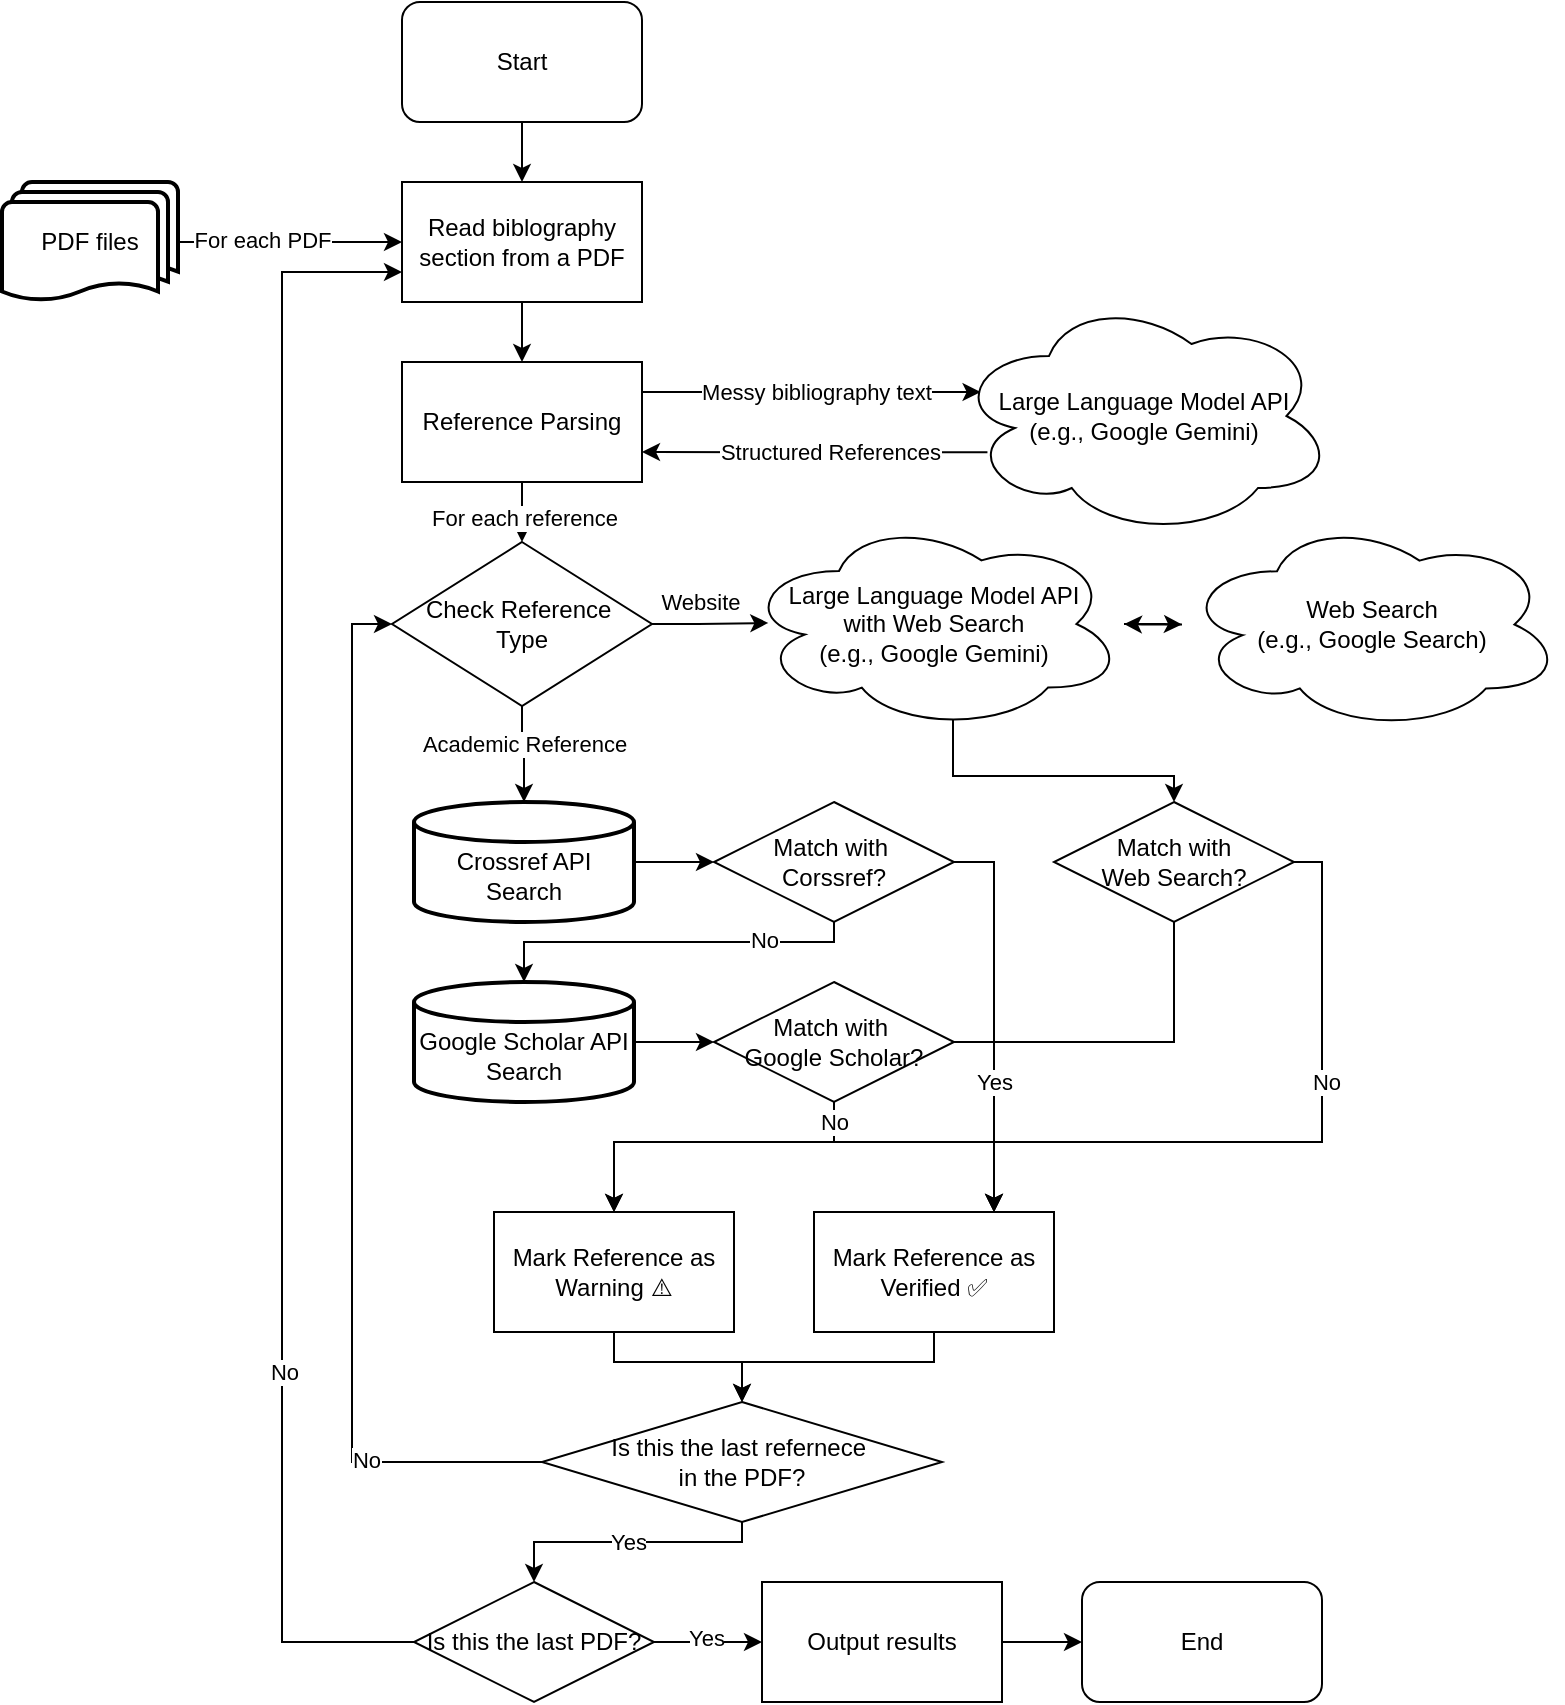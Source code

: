 <mxfile version="24.7.17">
  <diagram name="第 1 页" id="NnWqIRONzR28cQaHmhhL">
    <mxGraphModel dx="1359" dy="668" grid="1" gridSize="10" guides="1" tooltips="1" connect="1" arrows="1" fold="1" page="1" pageScale="1" pageWidth="827" pageHeight="1169" math="0" shadow="0">
      <root>
        <mxCell id="0" />
        <mxCell id="1" parent="0" />
        <mxCell id="DQ2HW3JdWLyfmWPZhTO2-5" value="" style="edgeStyle=orthogonalEdgeStyle;rounded=0;orthogonalLoop=1;jettySize=auto;html=1;" edge="1" parent="1" source="DQ2HW3JdWLyfmWPZhTO2-2" target="DQ2HW3JdWLyfmWPZhTO2-4">
          <mxGeometry relative="1" as="geometry" />
        </mxCell>
        <mxCell id="DQ2HW3JdWLyfmWPZhTO2-58" value="For each PDF" style="edgeLabel;html=1;align=center;verticalAlign=middle;resizable=0;points=[];" vertex="1" connectable="0" parent="DQ2HW3JdWLyfmWPZhTO2-5">
          <mxGeometry x="0.1" y="1" relative="1" as="geometry">
            <mxPoint x="-20" as="offset" />
          </mxGeometry>
        </mxCell>
        <mxCell id="DQ2HW3JdWLyfmWPZhTO2-2" value="PDF files" style="strokeWidth=2;html=1;shape=mxgraph.flowchart.multi-document;whiteSpace=wrap;" vertex="1" parent="1">
          <mxGeometry x="30" y="100" width="88" height="60" as="geometry" />
        </mxCell>
        <mxCell id="DQ2HW3JdWLyfmWPZhTO2-6" value="" style="edgeStyle=orthogonalEdgeStyle;rounded=0;orthogonalLoop=1;jettySize=auto;html=1;" edge="1" parent="1" source="DQ2HW3JdWLyfmWPZhTO2-3" target="DQ2HW3JdWLyfmWPZhTO2-4">
          <mxGeometry relative="1" as="geometry" />
        </mxCell>
        <mxCell id="DQ2HW3JdWLyfmWPZhTO2-3" value="Start" style="rounded=1;whiteSpace=wrap;html=1;" vertex="1" parent="1">
          <mxGeometry x="230" y="10" width="120" height="60" as="geometry" />
        </mxCell>
        <mxCell id="DQ2HW3JdWLyfmWPZhTO2-108" style="edgeStyle=orthogonalEdgeStyle;rounded=0;orthogonalLoop=1;jettySize=auto;html=1;exitX=0.5;exitY=1;exitDx=0;exitDy=0;entryX=0.5;entryY=0;entryDx=0;entryDy=0;" edge="1" parent="1" source="DQ2HW3JdWLyfmWPZhTO2-4" target="DQ2HW3JdWLyfmWPZhTO2-38">
          <mxGeometry relative="1" as="geometry" />
        </mxCell>
        <mxCell id="DQ2HW3JdWLyfmWPZhTO2-4" value="Read biblography section from a PDF" style="rounded=0;whiteSpace=wrap;html=1;" vertex="1" parent="1">
          <mxGeometry x="230" y="100" width="120" height="60" as="geometry" />
        </mxCell>
        <mxCell id="DQ2HW3JdWLyfmWPZhTO2-110" style="edgeStyle=orthogonalEdgeStyle;rounded=0;orthogonalLoop=1;jettySize=auto;html=1;entryX=1;entryY=0.75;entryDx=0;entryDy=0;exitX=0.088;exitY=0.651;exitDx=0;exitDy=0;exitPerimeter=0;" edge="1" parent="1" source="DQ2HW3JdWLyfmWPZhTO2-7" target="DQ2HW3JdWLyfmWPZhTO2-38">
          <mxGeometry relative="1" as="geometry" />
        </mxCell>
        <mxCell id="DQ2HW3JdWLyfmWPZhTO2-112" value="Structured References" style="edgeLabel;html=1;align=center;verticalAlign=middle;resizable=0;points=[];" vertex="1" connectable="0" parent="DQ2HW3JdWLyfmWPZhTO2-110">
          <mxGeometry x="-0.085" relative="1" as="geometry">
            <mxPoint as="offset" />
          </mxGeometry>
        </mxCell>
        <mxCell id="DQ2HW3JdWLyfmWPZhTO2-7" value="&lt;div&gt;Large Language Model API&lt;/div&gt;(e.g., Google Gemini)" style="ellipse;shape=cloud;whiteSpace=wrap;html=1;align=center;" vertex="1" parent="1">
          <mxGeometry x="506" y="157" width="190" height="120" as="geometry" />
        </mxCell>
        <mxCell id="DQ2HW3JdWLyfmWPZhTO2-54" value="" style="edgeStyle=orthogonalEdgeStyle;rounded=0;orthogonalLoop=1;jettySize=auto;html=1;" edge="1" parent="1" source="DQ2HW3JdWLyfmWPZhTO2-38" target="DQ2HW3JdWLyfmWPZhTO2-53">
          <mxGeometry relative="1" as="geometry" />
        </mxCell>
        <mxCell id="DQ2HW3JdWLyfmWPZhTO2-57" value="For each reference" style="edgeLabel;html=1;align=center;verticalAlign=middle;resizable=0;points=[];" vertex="1" connectable="0" parent="DQ2HW3JdWLyfmWPZhTO2-54">
          <mxGeometry x="0.496" y="1" relative="1" as="geometry">
            <mxPoint as="offset" />
          </mxGeometry>
        </mxCell>
        <mxCell id="DQ2HW3JdWLyfmWPZhTO2-38" value="Reference Parsing" style="rounded=0;whiteSpace=wrap;html=1;" vertex="1" parent="1">
          <mxGeometry x="230" y="190" width="120" height="60" as="geometry" />
        </mxCell>
        <mxCell id="DQ2HW3JdWLyfmWPZhTO2-69" style="edgeStyle=orthogonalEdgeStyle;rounded=0;orthogonalLoop=1;jettySize=auto;html=1;entryX=0.75;entryY=0;entryDx=0;entryDy=0;" edge="1" parent="1" source="DQ2HW3JdWLyfmWPZhTO2-45" target="DQ2HW3JdWLyfmWPZhTO2-65">
          <mxGeometry relative="1" as="geometry">
            <mxPoint x="596" y="600" as="targetPoint" />
            <Array as="points">
              <mxPoint x="526" y="440" />
            </Array>
          </mxGeometry>
        </mxCell>
        <mxCell id="DQ2HW3JdWLyfmWPZhTO2-45" value="Match with&amp;nbsp;&lt;div&gt;Corssref?&lt;/div&gt;" style="shape=rhombus;perimeter=rhombusPerimeter;whiteSpace=wrap;html=1;align=center;" vertex="1" parent="1">
          <mxGeometry x="386" y="410" width="120" height="60" as="geometry" />
        </mxCell>
        <mxCell id="DQ2HW3JdWLyfmWPZhTO2-70" style="edgeStyle=orthogonalEdgeStyle;rounded=0;orthogonalLoop=1;jettySize=auto;html=1;entryX=0.75;entryY=0;entryDx=0;entryDy=0;" edge="1" parent="1" source="DQ2HW3JdWLyfmWPZhTO2-46" target="DQ2HW3JdWLyfmWPZhTO2-65">
          <mxGeometry relative="1" as="geometry">
            <Array as="points">
              <mxPoint x="526" y="530" />
            </Array>
          </mxGeometry>
        </mxCell>
        <mxCell id="DQ2HW3JdWLyfmWPZhTO2-73" style="edgeStyle=orthogonalEdgeStyle;rounded=0;orthogonalLoop=1;jettySize=auto;html=1;entryX=0.5;entryY=0;entryDx=0;entryDy=0;" edge="1" parent="1" source="DQ2HW3JdWLyfmWPZhTO2-46" target="DQ2HW3JdWLyfmWPZhTO2-72">
          <mxGeometry relative="1" as="geometry">
            <Array as="points">
              <mxPoint x="446" y="580" />
              <mxPoint x="336" y="580" />
            </Array>
          </mxGeometry>
        </mxCell>
        <mxCell id="DQ2HW3JdWLyfmWPZhTO2-74" value="No" style="edgeLabel;html=1;align=center;verticalAlign=middle;resizable=0;points=[];" vertex="1" connectable="0" parent="DQ2HW3JdWLyfmWPZhTO2-73">
          <mxGeometry x="-0.335" relative="1" as="geometry">
            <mxPoint x="35" y="-10" as="offset" />
          </mxGeometry>
        </mxCell>
        <mxCell id="DQ2HW3JdWLyfmWPZhTO2-46" value="Match with&amp;nbsp;&lt;div&gt;Google Scholar?&lt;/div&gt;" style="shape=rhombus;perimeter=rhombusPerimeter;whiteSpace=wrap;html=1;align=center;" vertex="1" parent="1">
          <mxGeometry x="386" y="500" width="120" height="60" as="geometry" />
        </mxCell>
        <mxCell id="DQ2HW3JdWLyfmWPZhTO2-59" value="" style="edgeStyle=orthogonalEdgeStyle;rounded=0;orthogonalLoop=1;jettySize=auto;html=1;" edge="1" parent="1" source="DQ2HW3JdWLyfmWPZhTO2-47" target="DQ2HW3JdWLyfmWPZhTO2-45">
          <mxGeometry relative="1" as="geometry" />
        </mxCell>
        <mxCell id="DQ2HW3JdWLyfmWPZhTO2-47" value="&lt;div&gt;&lt;br&gt;&lt;/div&gt;Crossref API Search" style="strokeWidth=2;html=1;shape=mxgraph.flowchart.database;whiteSpace=wrap;" vertex="1" parent="1">
          <mxGeometry x="236" y="410" width="110" height="60" as="geometry" />
        </mxCell>
        <mxCell id="DQ2HW3JdWLyfmWPZhTO2-64" value="" style="edgeStyle=orthogonalEdgeStyle;rounded=0;orthogonalLoop=1;jettySize=auto;html=1;" edge="1" parent="1" source="DQ2HW3JdWLyfmWPZhTO2-52" target="DQ2HW3JdWLyfmWPZhTO2-46">
          <mxGeometry relative="1" as="geometry" />
        </mxCell>
        <mxCell id="DQ2HW3JdWLyfmWPZhTO2-52" value="&lt;div&gt;&lt;br&gt;&lt;/div&gt;Google Scholar API Search" style="strokeWidth=2;html=1;shape=mxgraph.flowchart.database;whiteSpace=wrap;" vertex="1" parent="1">
          <mxGeometry x="236" y="500" width="110" height="60" as="geometry" />
        </mxCell>
        <mxCell id="DQ2HW3JdWLyfmWPZhTO2-76" value="" style="edgeStyle=orthogonalEdgeStyle;rounded=0;orthogonalLoop=1;jettySize=auto;html=1;" edge="1" parent="1" source="DQ2HW3JdWLyfmWPZhTO2-53" target="DQ2HW3JdWLyfmWPZhTO2-47">
          <mxGeometry relative="1" as="geometry" />
        </mxCell>
        <mxCell id="DQ2HW3JdWLyfmWPZhTO2-77" value="Academic Reference" style="edgeLabel;html=1;align=center;verticalAlign=middle;resizable=0;points=[];" vertex="1" connectable="0" parent="DQ2HW3JdWLyfmWPZhTO2-76">
          <mxGeometry x="-0.238" y="1" relative="1" as="geometry">
            <mxPoint as="offset" />
          </mxGeometry>
        </mxCell>
        <mxCell id="DQ2HW3JdWLyfmWPZhTO2-88" value="Website" style="edgeStyle=orthogonalEdgeStyle;rounded=0;orthogonalLoop=1;jettySize=auto;html=1;entryX=0.064;entryY=0.495;entryDx=0;entryDy=0;entryPerimeter=0;" edge="1" parent="1" source="DQ2HW3JdWLyfmWPZhTO2-53" target="DQ2HW3JdWLyfmWPZhTO2-78">
          <mxGeometry x="-0.194" y="11" relative="1" as="geometry">
            <mxPoint x="1" as="offset" />
          </mxGeometry>
        </mxCell>
        <mxCell id="DQ2HW3JdWLyfmWPZhTO2-53" value="Check Reference&amp;nbsp;&lt;div&gt;Type&lt;/div&gt;" style="shape=rhombus;perimeter=rhombusPerimeter;whiteSpace=wrap;html=1;align=center;" vertex="1" parent="1">
          <mxGeometry x="225" y="280" width="130" height="82" as="geometry" />
        </mxCell>
        <mxCell id="DQ2HW3JdWLyfmWPZhTO2-60" style="edgeStyle=orthogonalEdgeStyle;rounded=0;orthogonalLoop=1;jettySize=auto;html=1;entryX=0.5;entryY=0;entryDx=0;entryDy=0;entryPerimeter=0;" edge="1" parent="1" source="DQ2HW3JdWLyfmWPZhTO2-45" target="DQ2HW3JdWLyfmWPZhTO2-52">
          <mxGeometry relative="1" as="geometry">
            <Array as="points">
              <mxPoint x="446" y="480" />
              <mxPoint x="291" y="480" />
            </Array>
          </mxGeometry>
        </mxCell>
        <mxCell id="DQ2HW3JdWLyfmWPZhTO2-61" value="No" style="edgeLabel;html=1;align=center;verticalAlign=middle;resizable=0;points=[];" vertex="1" connectable="0" parent="DQ2HW3JdWLyfmWPZhTO2-60">
          <mxGeometry x="-0.509" y="-1" relative="1" as="geometry">
            <mxPoint as="offset" />
          </mxGeometry>
        </mxCell>
        <mxCell id="DQ2HW3JdWLyfmWPZhTO2-103" style="edgeStyle=orthogonalEdgeStyle;rounded=0;orthogonalLoop=1;jettySize=auto;html=1;entryX=0.5;entryY=0;entryDx=0;entryDy=0;" edge="1" parent="1" source="DQ2HW3JdWLyfmWPZhTO2-65" target="DQ2HW3JdWLyfmWPZhTO2-91">
          <mxGeometry relative="1" as="geometry">
            <Array as="points">
              <mxPoint x="496" y="690" />
              <mxPoint x="400" y="690" />
            </Array>
          </mxGeometry>
        </mxCell>
        <mxCell id="DQ2HW3JdWLyfmWPZhTO2-65" value="Mark Reference as Verified ✅" style="rounded=0;whiteSpace=wrap;html=1;" vertex="1" parent="1">
          <mxGeometry x="436" y="615" width="120" height="60" as="geometry" />
        </mxCell>
        <mxCell id="DQ2HW3JdWLyfmWPZhTO2-102" style="edgeStyle=orthogonalEdgeStyle;rounded=0;orthogonalLoop=1;jettySize=auto;html=1;entryX=0.5;entryY=0;entryDx=0;entryDy=0;exitX=0.5;exitY=1;exitDx=0;exitDy=0;" edge="1" parent="1" source="DQ2HW3JdWLyfmWPZhTO2-72" target="DQ2HW3JdWLyfmWPZhTO2-91">
          <mxGeometry relative="1" as="geometry">
            <Array as="points">
              <mxPoint x="336" y="690" />
              <mxPoint x="400" y="690" />
            </Array>
          </mxGeometry>
        </mxCell>
        <mxCell id="DQ2HW3JdWLyfmWPZhTO2-72" value="Mark Reference as Warning ⚠️" style="rounded=0;whiteSpace=wrap;html=1;" vertex="1" parent="1">
          <mxGeometry x="276" y="615" width="120" height="60" as="geometry" />
        </mxCell>
        <mxCell id="DQ2HW3JdWLyfmWPZhTO2-87" value="" style="edgeStyle=orthogonalEdgeStyle;rounded=0;orthogonalLoop=1;jettySize=auto;html=1;entryX=0.5;entryY=0;entryDx=0;entryDy=0;exitX=0.55;exitY=0.95;exitDx=0;exitDy=0;exitPerimeter=0;" edge="1" parent="1" source="DQ2HW3JdWLyfmWPZhTO2-78" target="DQ2HW3JdWLyfmWPZhTO2-84">
          <mxGeometry relative="1" as="geometry">
            <Array as="points">
              <mxPoint x="506" y="397" />
              <mxPoint x="616" y="397" />
            </Array>
          </mxGeometry>
        </mxCell>
        <mxCell id="DQ2HW3JdWLyfmWPZhTO2-114" value="" style="edgeStyle=orthogonalEdgeStyle;rounded=0;orthogonalLoop=1;jettySize=auto;html=1;" edge="1" parent="1" source="DQ2HW3JdWLyfmWPZhTO2-78" target="DQ2HW3JdWLyfmWPZhTO2-81">
          <mxGeometry relative="1" as="geometry" />
        </mxCell>
        <mxCell id="DQ2HW3JdWLyfmWPZhTO2-78" value="&lt;div&gt;Large Language Model API&lt;/div&gt;&lt;div&gt;with Web Search&lt;/div&gt;(e.g., Google Gemini)" style="ellipse;shape=cloud;whiteSpace=wrap;html=1;align=center;" vertex="1" parent="1">
          <mxGeometry x="401" y="268" width="190" height="106" as="geometry" />
        </mxCell>
        <mxCell id="DQ2HW3JdWLyfmWPZhTO2-115" value="" style="edgeStyle=orthogonalEdgeStyle;rounded=0;orthogonalLoop=1;jettySize=auto;html=1;" edge="1" parent="1" source="DQ2HW3JdWLyfmWPZhTO2-81" target="DQ2HW3JdWLyfmWPZhTO2-78">
          <mxGeometry relative="1" as="geometry" />
        </mxCell>
        <mxCell id="DQ2HW3JdWLyfmWPZhTO2-81" value="&lt;div&gt;Web Search&lt;/div&gt;&lt;div&gt;(e.g., Google Search)&lt;/div&gt;" style="ellipse;shape=cloud;whiteSpace=wrap;html=1;align=center;" vertex="1" parent="1">
          <mxGeometry x="620" y="268" width="190" height="106.5" as="geometry" />
        </mxCell>
        <mxCell id="DQ2HW3JdWLyfmWPZhTO2-85" style="edgeStyle=orthogonalEdgeStyle;rounded=0;orthogonalLoop=1;jettySize=auto;html=1;entryX=0.75;entryY=0;entryDx=0;entryDy=0;" edge="1" parent="1" source="DQ2HW3JdWLyfmWPZhTO2-84" target="DQ2HW3JdWLyfmWPZhTO2-65">
          <mxGeometry relative="1" as="geometry">
            <Array as="points">
              <mxPoint x="616" y="530" />
              <mxPoint x="526" y="530" />
            </Array>
          </mxGeometry>
        </mxCell>
        <mxCell id="DQ2HW3JdWLyfmWPZhTO2-116" value="Yes" style="edgeLabel;html=1;align=center;verticalAlign=middle;resizable=0;points=[];" vertex="1" connectable="0" parent="DQ2HW3JdWLyfmWPZhTO2-85">
          <mxGeometry x="-0.671" y="1" relative="1" as="geometry">
            <mxPoint x="-91" y="41" as="offset" />
          </mxGeometry>
        </mxCell>
        <mxCell id="DQ2HW3JdWLyfmWPZhTO2-86" style="edgeStyle=orthogonalEdgeStyle;rounded=0;orthogonalLoop=1;jettySize=auto;html=1;exitX=1;exitY=0.5;exitDx=0;exitDy=0;entryX=0.5;entryY=0;entryDx=0;entryDy=0;" edge="1" parent="1" source="DQ2HW3JdWLyfmWPZhTO2-84" target="DQ2HW3JdWLyfmWPZhTO2-72">
          <mxGeometry relative="1" as="geometry">
            <mxPoint x="336" y="610" as="targetPoint" />
            <Array as="points">
              <mxPoint x="690" y="440" />
              <mxPoint x="690" y="580" />
              <mxPoint x="336" y="580" />
            </Array>
          </mxGeometry>
        </mxCell>
        <mxCell id="DQ2HW3JdWLyfmWPZhTO2-89" value="No" style="edgeLabel;html=1;align=center;verticalAlign=middle;resizable=0;points=[];" vertex="1" connectable="0" parent="DQ2HW3JdWLyfmWPZhTO2-86">
          <mxGeometry x="-0.417" y="2" relative="1" as="geometry">
            <mxPoint x="6" y="-32" as="offset" />
          </mxGeometry>
        </mxCell>
        <mxCell id="DQ2HW3JdWLyfmWPZhTO2-84" value="Match with&lt;div&gt;Web Search?&lt;/div&gt;" style="shape=rhombus;perimeter=rhombusPerimeter;whiteSpace=wrap;html=1;align=center;" vertex="1" parent="1">
          <mxGeometry x="556" y="410" width="120" height="60" as="geometry" />
        </mxCell>
        <mxCell id="DQ2HW3JdWLyfmWPZhTO2-92" style="edgeStyle=orthogonalEdgeStyle;rounded=0;orthogonalLoop=1;jettySize=auto;html=1;entryX=0;entryY=0.5;entryDx=0;entryDy=0;" edge="1" parent="1" source="DQ2HW3JdWLyfmWPZhTO2-91" target="DQ2HW3JdWLyfmWPZhTO2-53">
          <mxGeometry relative="1" as="geometry">
            <Array as="points">
              <mxPoint x="205" y="740" />
              <mxPoint x="205" y="321" />
            </Array>
          </mxGeometry>
        </mxCell>
        <mxCell id="DQ2HW3JdWLyfmWPZhTO2-96" value="No" style="edgeLabel;html=1;align=center;verticalAlign=middle;resizable=0;points=[];" vertex="1" connectable="0" parent="DQ2HW3JdWLyfmWPZhTO2-92">
          <mxGeometry x="-0.668" y="-1" relative="1" as="geometry">
            <mxPoint as="offset" />
          </mxGeometry>
        </mxCell>
        <mxCell id="DQ2HW3JdWLyfmWPZhTO2-94" value="Yes" style="edgeStyle=orthogonalEdgeStyle;rounded=0;orthogonalLoop=1;jettySize=auto;html=1;" edge="1" parent="1" source="DQ2HW3JdWLyfmWPZhTO2-91" target="DQ2HW3JdWLyfmWPZhTO2-93">
          <mxGeometry relative="1" as="geometry">
            <Array as="points">
              <mxPoint x="400" y="780" />
              <mxPoint x="296" y="780" />
            </Array>
          </mxGeometry>
        </mxCell>
        <mxCell id="DQ2HW3JdWLyfmWPZhTO2-91" value="Is this the last refernece&amp;nbsp;&lt;div&gt;in the PDF?&lt;/div&gt;" style="shape=rhombus;perimeter=rhombusPerimeter;whiteSpace=wrap;html=1;align=center;" vertex="1" parent="1">
          <mxGeometry x="300" y="710" width="200" height="60" as="geometry" />
        </mxCell>
        <mxCell id="DQ2HW3JdWLyfmWPZhTO2-95" style="edgeStyle=orthogonalEdgeStyle;rounded=0;orthogonalLoop=1;jettySize=auto;html=1;entryX=0;entryY=0.75;entryDx=0;entryDy=0;" edge="1" parent="1" source="DQ2HW3JdWLyfmWPZhTO2-93" target="DQ2HW3JdWLyfmWPZhTO2-4">
          <mxGeometry relative="1" as="geometry">
            <Array as="points">
              <mxPoint x="170" y="830" />
              <mxPoint x="170" y="145" />
            </Array>
          </mxGeometry>
        </mxCell>
        <mxCell id="DQ2HW3JdWLyfmWPZhTO2-97" value="No" style="edgeLabel;html=1;align=center;verticalAlign=middle;resizable=0;points=[];" vertex="1" connectable="0" parent="DQ2HW3JdWLyfmWPZhTO2-95">
          <mxGeometry x="-0.504" y="-1" relative="1" as="geometry">
            <mxPoint as="offset" />
          </mxGeometry>
        </mxCell>
        <mxCell id="DQ2HW3JdWLyfmWPZhTO2-100" value="" style="edgeStyle=orthogonalEdgeStyle;rounded=0;orthogonalLoop=1;jettySize=auto;html=1;" edge="1" parent="1" source="DQ2HW3JdWLyfmWPZhTO2-93" target="DQ2HW3JdWLyfmWPZhTO2-99">
          <mxGeometry relative="1" as="geometry" />
        </mxCell>
        <mxCell id="DQ2HW3JdWLyfmWPZhTO2-117" value="Yes" style="edgeLabel;html=1;align=center;verticalAlign=middle;resizable=0;points=[];" vertex="1" connectable="0" parent="DQ2HW3JdWLyfmWPZhTO2-100">
          <mxGeometry x="-0.051" y="2" relative="1" as="geometry">
            <mxPoint as="offset" />
          </mxGeometry>
        </mxCell>
        <mxCell id="DQ2HW3JdWLyfmWPZhTO2-93" value="Is this the last PDF?" style="shape=rhombus;perimeter=rhombusPerimeter;whiteSpace=wrap;html=1;align=center;" vertex="1" parent="1">
          <mxGeometry x="236" y="800" width="120" height="60" as="geometry" />
        </mxCell>
        <mxCell id="DQ2HW3JdWLyfmWPZhTO2-98" value="End" style="rounded=1;whiteSpace=wrap;html=1;" vertex="1" parent="1">
          <mxGeometry x="570" y="800" width="120" height="60" as="geometry" />
        </mxCell>
        <mxCell id="DQ2HW3JdWLyfmWPZhTO2-101" value="" style="edgeStyle=orthogonalEdgeStyle;rounded=0;orthogonalLoop=1;jettySize=auto;html=1;" edge="1" parent="1" source="DQ2HW3JdWLyfmWPZhTO2-99" target="DQ2HW3JdWLyfmWPZhTO2-98">
          <mxGeometry relative="1" as="geometry" />
        </mxCell>
        <mxCell id="DQ2HW3JdWLyfmWPZhTO2-99" value="Output results" style="rounded=0;whiteSpace=wrap;html=1;" vertex="1" parent="1">
          <mxGeometry x="410" y="800" width="120" height="60" as="geometry" />
        </mxCell>
        <mxCell id="DQ2HW3JdWLyfmWPZhTO2-109" value="" style="endArrow=classic;html=1;rounded=0;exitX=1;exitY=0.25;exitDx=0;exitDy=0;entryX=0.07;entryY=0.4;entryDx=0;entryDy=0;entryPerimeter=0;" edge="1" parent="1" source="DQ2HW3JdWLyfmWPZhTO2-38" target="DQ2HW3JdWLyfmWPZhTO2-7">
          <mxGeometry width="50" height="50" relative="1" as="geometry">
            <mxPoint x="380" y="150" as="sourcePoint" />
            <mxPoint x="430" y="100" as="targetPoint" />
          </mxGeometry>
        </mxCell>
        <mxCell id="DQ2HW3JdWLyfmWPZhTO2-111" value="Messy bibliography text" style="edgeLabel;html=1;align=center;verticalAlign=middle;resizable=0;points=[];" vertex="1" connectable="0" parent="DQ2HW3JdWLyfmWPZhTO2-109">
          <mxGeometry x="-0.179" relative="1" as="geometry">
            <mxPoint x="17" as="offset" />
          </mxGeometry>
        </mxCell>
      </root>
    </mxGraphModel>
  </diagram>
</mxfile>
